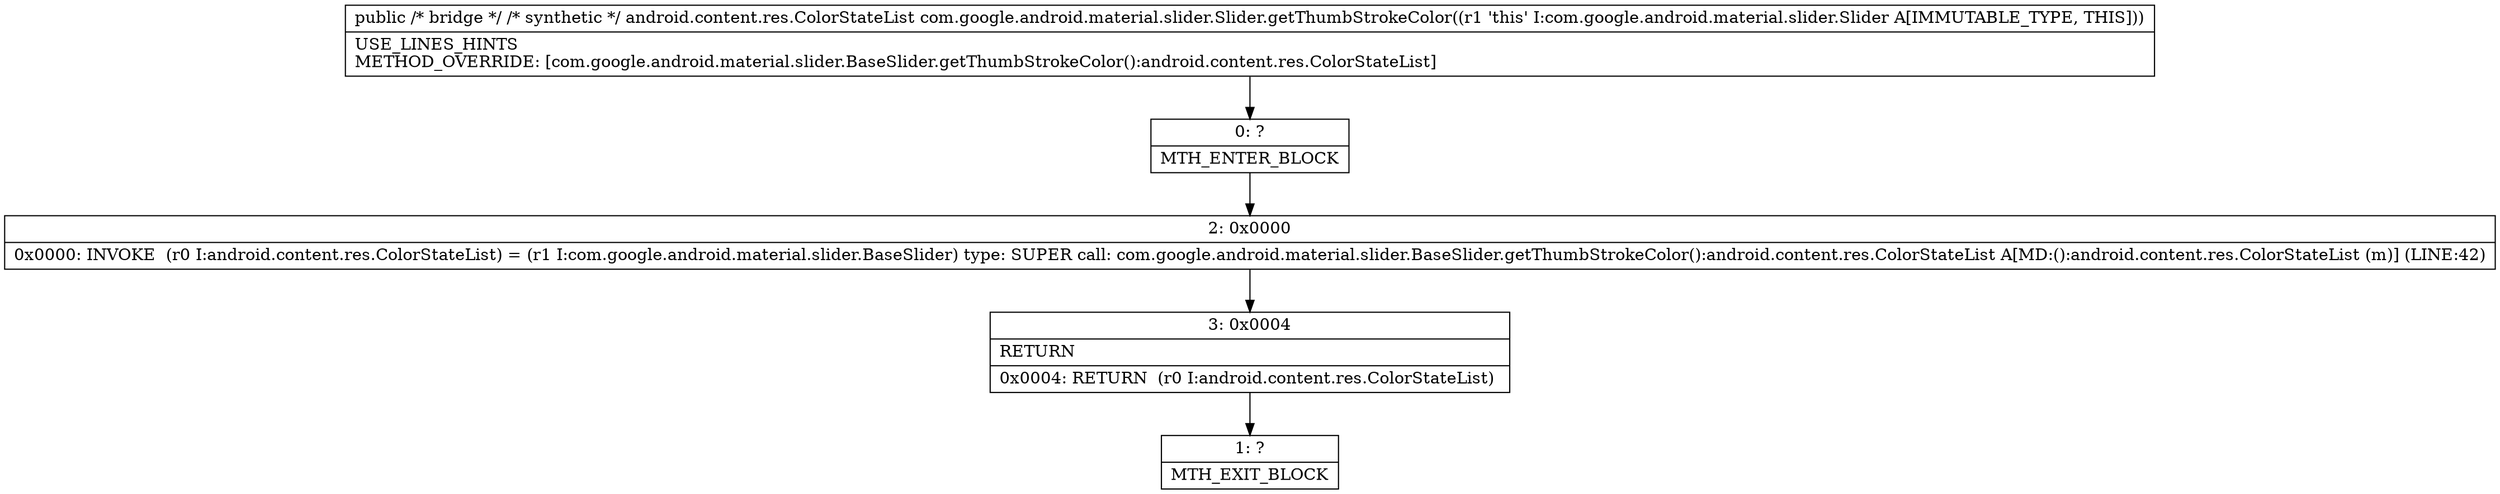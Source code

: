 digraph "CFG forcom.google.android.material.slider.Slider.getThumbStrokeColor()Landroid\/content\/res\/ColorStateList;" {
Node_0 [shape=record,label="{0\:\ ?|MTH_ENTER_BLOCK\l}"];
Node_2 [shape=record,label="{2\:\ 0x0000|0x0000: INVOKE  (r0 I:android.content.res.ColorStateList) = (r1 I:com.google.android.material.slider.BaseSlider) type: SUPER call: com.google.android.material.slider.BaseSlider.getThumbStrokeColor():android.content.res.ColorStateList A[MD:():android.content.res.ColorStateList (m)] (LINE:42)\l}"];
Node_3 [shape=record,label="{3\:\ 0x0004|RETURN\l|0x0004: RETURN  (r0 I:android.content.res.ColorStateList) \l}"];
Node_1 [shape=record,label="{1\:\ ?|MTH_EXIT_BLOCK\l}"];
MethodNode[shape=record,label="{public \/* bridge *\/ \/* synthetic *\/ android.content.res.ColorStateList com.google.android.material.slider.Slider.getThumbStrokeColor((r1 'this' I:com.google.android.material.slider.Slider A[IMMUTABLE_TYPE, THIS]))  | USE_LINES_HINTS\lMETHOD_OVERRIDE: [com.google.android.material.slider.BaseSlider.getThumbStrokeColor():android.content.res.ColorStateList]\l}"];
MethodNode -> Node_0;Node_0 -> Node_2;
Node_2 -> Node_3;
Node_3 -> Node_1;
}

